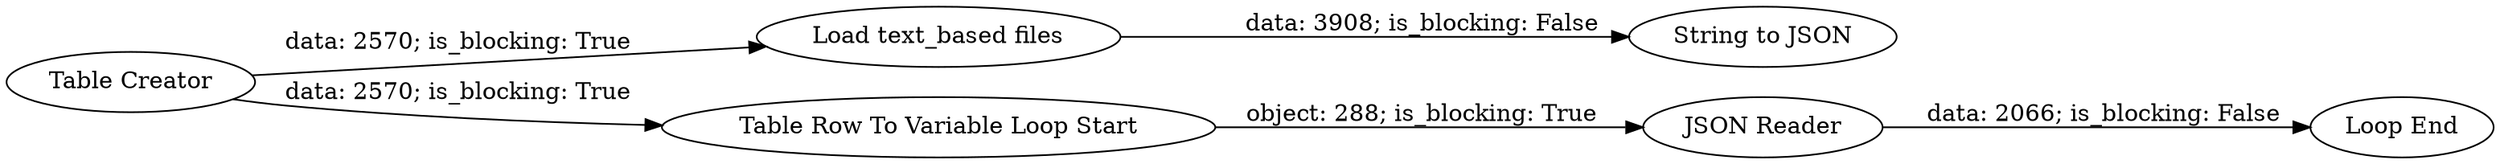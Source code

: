 digraph {
	"-7485341036568056903_8" [label="String to JSON"]
	"-7485341036568056903_4" [label="JSON Reader"]
	"-7485341036568056903_2" [label="Table Creator"]
	"-7485341036568056903_7" [label="Load text_based files"]
	"-7485341036568056903_5" [label="Table Row To Variable Loop Start"]
	"-7485341036568056903_6" [label="Loop End"]
	"-7485341036568056903_5" -> "-7485341036568056903_4" [label="object: 288; is_blocking: True"]
	"-7485341036568056903_4" -> "-7485341036568056903_6" [label="data: 2066; is_blocking: False"]
	"-7485341036568056903_2" -> "-7485341036568056903_7" [label="data: 2570; is_blocking: True"]
	"-7485341036568056903_7" -> "-7485341036568056903_8" [label="data: 3908; is_blocking: False"]
	"-7485341036568056903_2" -> "-7485341036568056903_5" [label="data: 2570; is_blocking: True"]
	rankdir=LR
}
